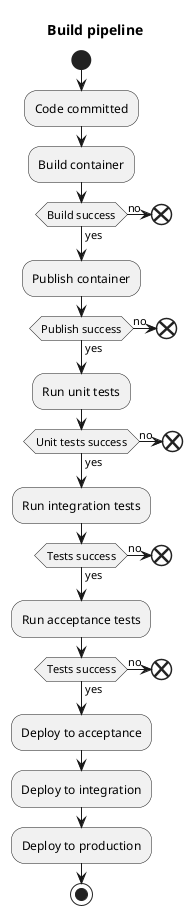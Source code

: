 @startuml
title Build pipeline
start
:Code committed;
:Build container;

if (Build success) then (yes)
else (no)
  end
endif

:Publish container;

if(Publish success) then (yes)
else(no)
  end
endif

:Run unit tests;

if(Unit tests success) then (yes)
else(no)
  end
endif

:Run integration tests;

if(Tests success) then (yes)
else(no)
  end
endif

:Run acceptance tests;

if(Tests success) then (yes)
else(no)
  end
endif

:Deploy to acceptance;
:Deploy to integration;
:Deploy to production;

stop

@enduml
